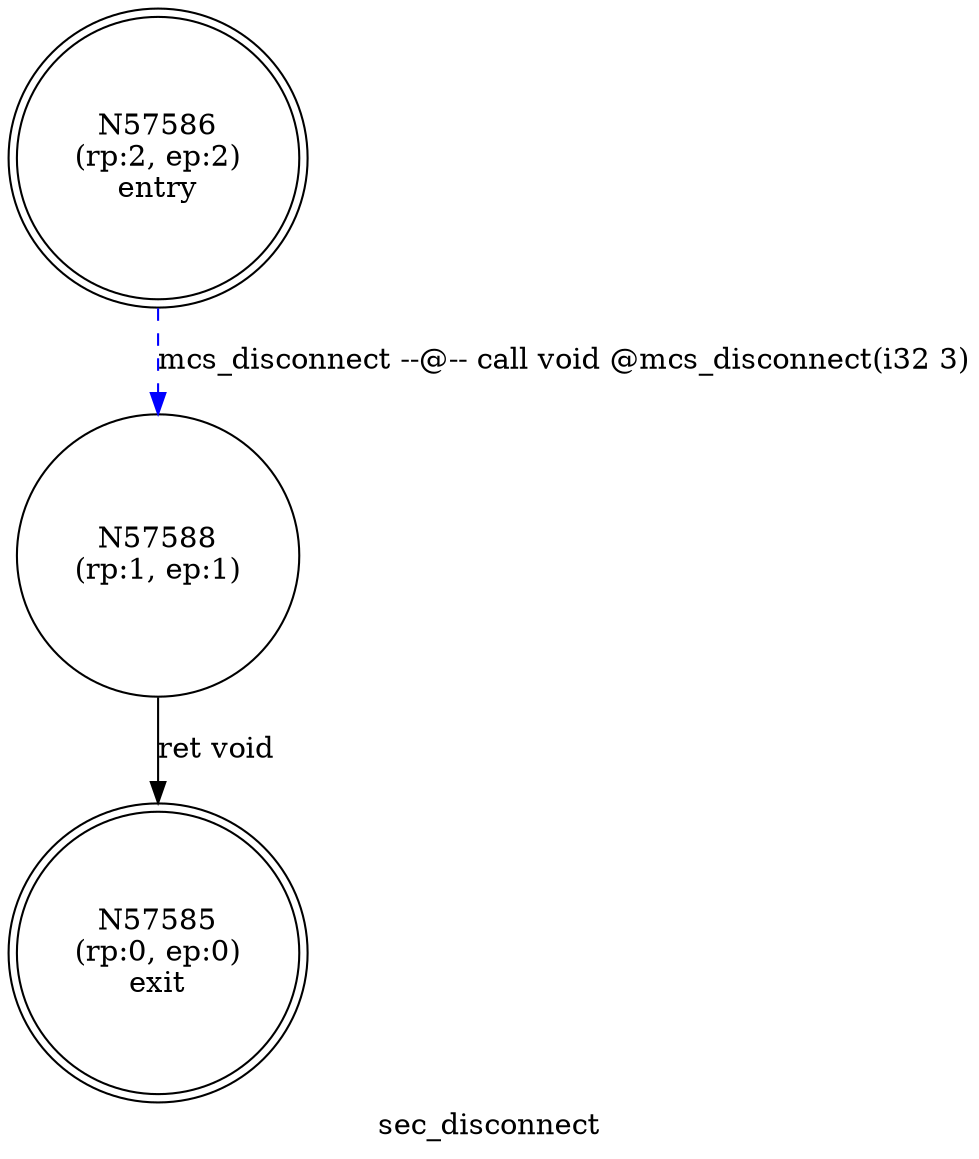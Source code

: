 digraph sec_disconnect {
label="sec_disconnect"
57585 [label="N57585\n(rp:0, ep:0)\nexit", shape="doublecircle"]
57586 [label="N57586\n(rp:2, ep:2)\nentry", shape="doublecircle"]
57586 -> 57588 [label="mcs_disconnect --@-- call void @mcs_disconnect(i32 3)", style="dashed", color="blue"]
57588 [label="N57588\n(rp:1, ep:1)", shape="circle"]
57588 -> 57585 [label="ret void"]
}
